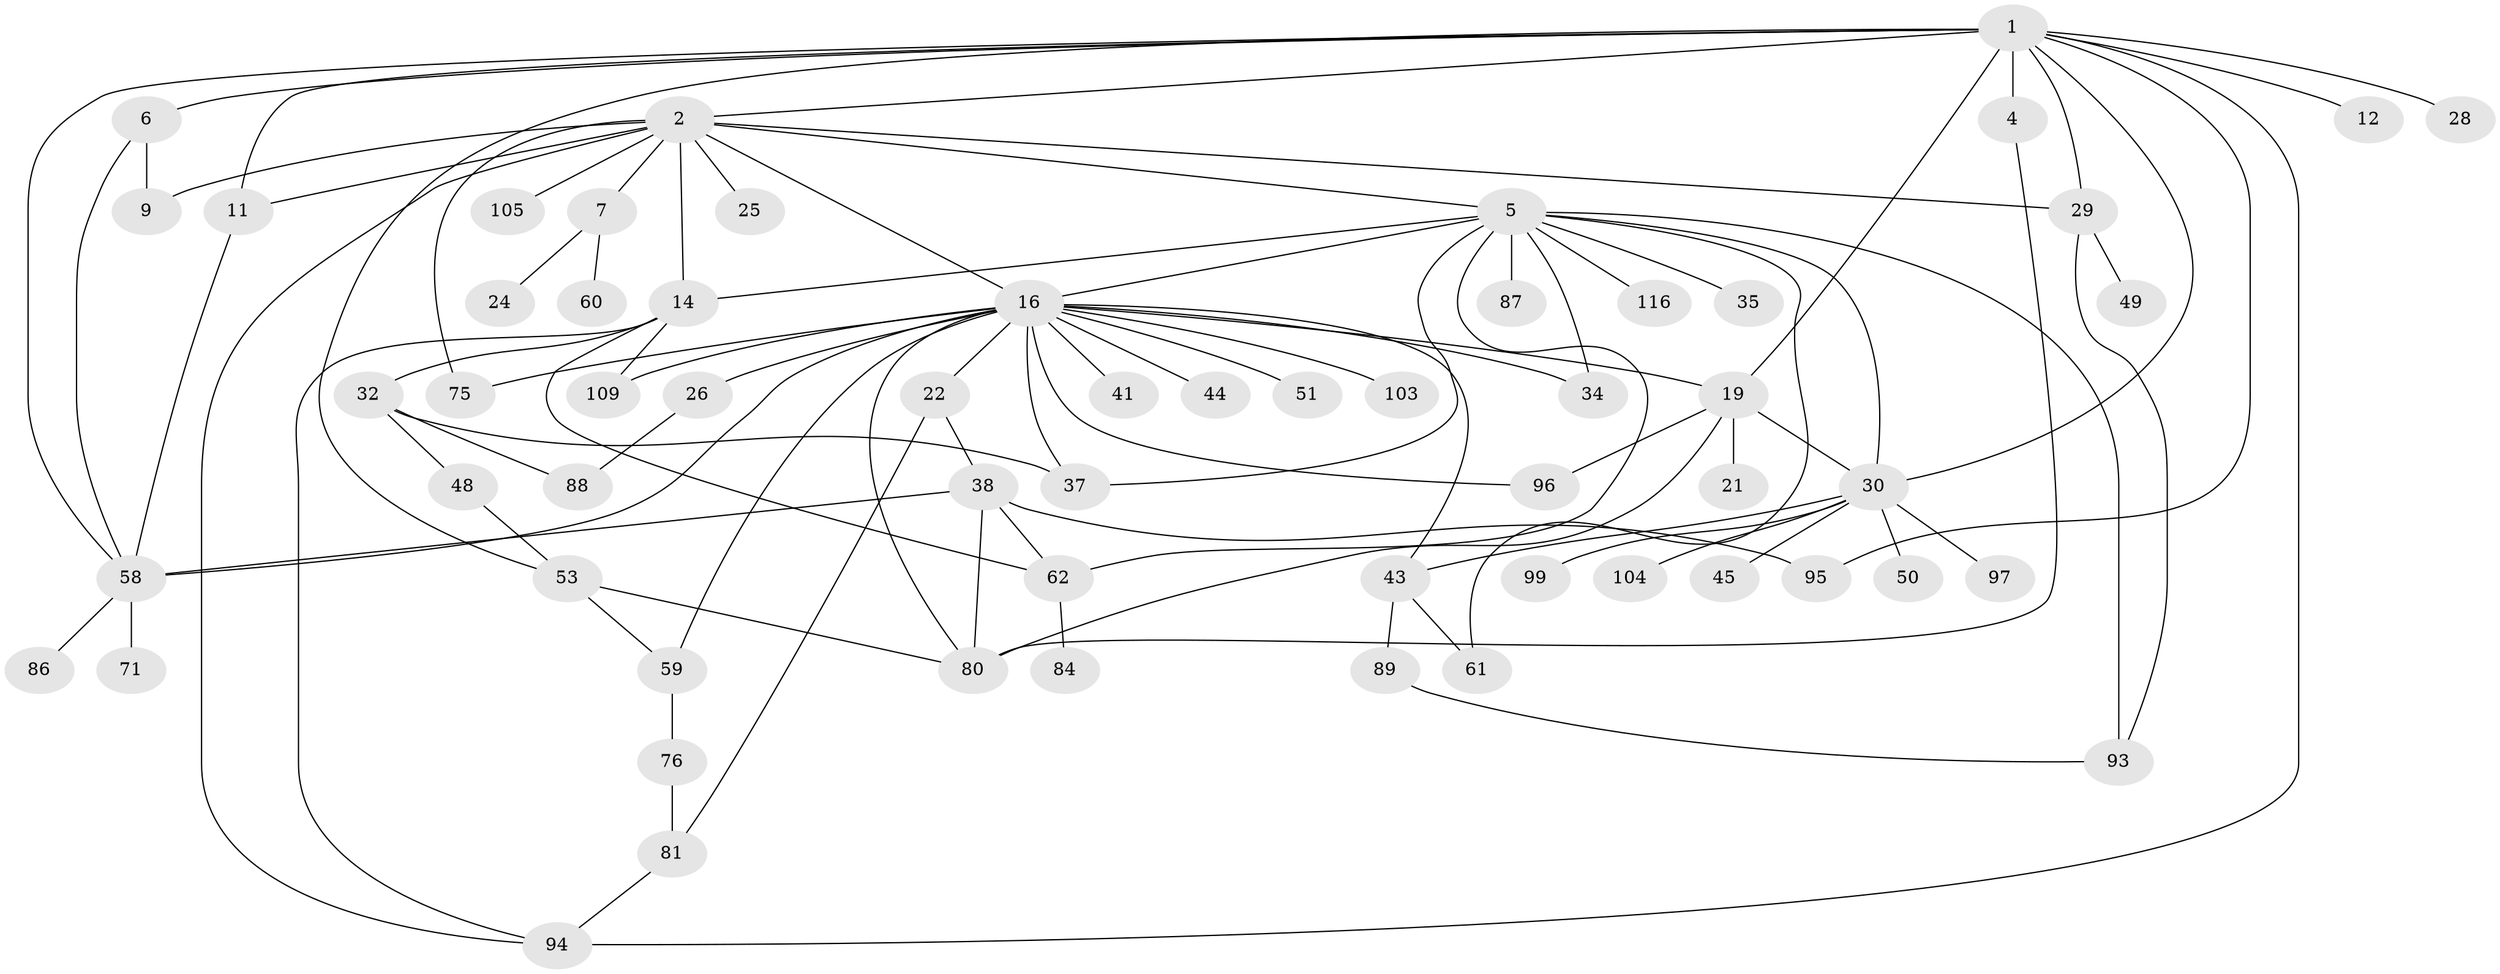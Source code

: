 // original degree distribution, {7: 0.01652892561983471, 6: 0.04132231404958678, 4: 0.08264462809917356, 2: 0.30578512396694213, 3: 0.19008264462809918, 1: 0.2727272727272727, 5: 0.0743801652892562, 9: 0.008264462809917356, 8: 0.008264462809917356}
// Generated by graph-tools (version 1.1) at 2025/13/03/09/25 04:13:24]
// undirected, 60 vertices, 95 edges
graph export_dot {
graph [start="1"]
  node [color=gray90,style=filled];
  1 [super="+10+3"];
  2 [super="+8"];
  4;
  5 [super="+13+18"];
  6;
  7;
  9 [super="+68"];
  11 [super="+114"];
  12;
  14 [super="+69+52+83"];
  16 [super="+78+70+20+55+17"];
  19 [super="+91+27"];
  21;
  22 [super="+23"];
  24;
  25;
  26 [super="+54"];
  28 [super="+47"];
  29 [super="+36+46"];
  30 [super="+31+101+98+77"];
  32;
  34;
  35;
  37 [super="+73"];
  38 [super="+40"];
  41;
  43;
  44;
  45;
  48 [super="+67"];
  49;
  50 [super="+66"];
  51 [super="+79"];
  53;
  58 [super="+65+82"];
  59;
  60 [super="+92"];
  61;
  62 [super="+63"];
  71;
  75;
  76;
  80 [super="+90"];
  81 [super="+121+112"];
  84;
  86;
  87;
  88;
  89;
  93;
  94 [super="+102"];
  95;
  96 [super="+100"];
  97 [super="+111"];
  99;
  103;
  104;
  105 [super="+118"];
  109;
  116;
  1 -- 2;
  1 -- 6;
  1 -- 12;
  1 -- 58;
  1 -- 53;
  1 -- 28;
  1 -- 94;
  1 -- 95;
  1 -- 19;
  1 -- 4;
  1 -- 29;
  1 -- 30;
  1 -- 11;
  2 -- 5 [weight=2];
  2 -- 7;
  2 -- 16;
  2 -- 25;
  2 -- 9;
  2 -- 105;
  2 -- 11;
  2 -- 75;
  2 -- 14;
  2 -- 29;
  2 -- 94;
  4 -- 80;
  5 -- 93;
  5 -- 30;
  5 -- 34;
  5 -- 35 [weight=2];
  5 -- 37;
  5 -- 14;
  5 -- 16 [weight=2];
  5 -- 116;
  5 -- 87;
  5 -- 61;
  5 -- 62;
  6 -- 58;
  6 -- 9;
  7 -- 24;
  7 -- 60;
  11 -- 58;
  14 -- 32;
  14 -- 109;
  14 -- 62;
  14 -- 94;
  16 -- 19;
  16 -- 96;
  16 -- 34;
  16 -- 75;
  16 -- 80;
  16 -- 58;
  16 -- 37 [weight=2];
  16 -- 109;
  16 -- 103;
  16 -- 59;
  16 -- 44;
  16 -- 51;
  16 -- 22;
  16 -- 41;
  16 -- 26;
  16 -- 43;
  19 -- 21;
  19 -- 30;
  19 -- 96;
  19 -- 80;
  22 -- 38;
  22 -- 81;
  26 -- 88;
  29 -- 49;
  29 -- 93;
  30 -- 97;
  30 -- 50;
  30 -- 45;
  30 -- 104;
  30 -- 99;
  30 -- 43;
  32 -- 48;
  32 -- 88;
  32 -- 37;
  38 -- 80;
  38 -- 62;
  38 -- 58;
  38 -- 95;
  43 -- 61;
  43 -- 89;
  48 -- 53;
  53 -- 59;
  53 -- 80;
  58 -- 86;
  58 -- 71;
  59 -- 76;
  62 -- 84;
  76 -- 81;
  81 -- 94;
  89 -- 93;
}
